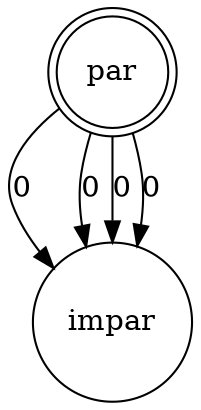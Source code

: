 digraph finite_state_machine {
node [shape = doublecircle];
 par;
node [shape = circle];
par -> impar [label = "0"]
par -> impar [label = "0"]
par -> impar [label = "0"]
par -> impar [label = "0"]
}
